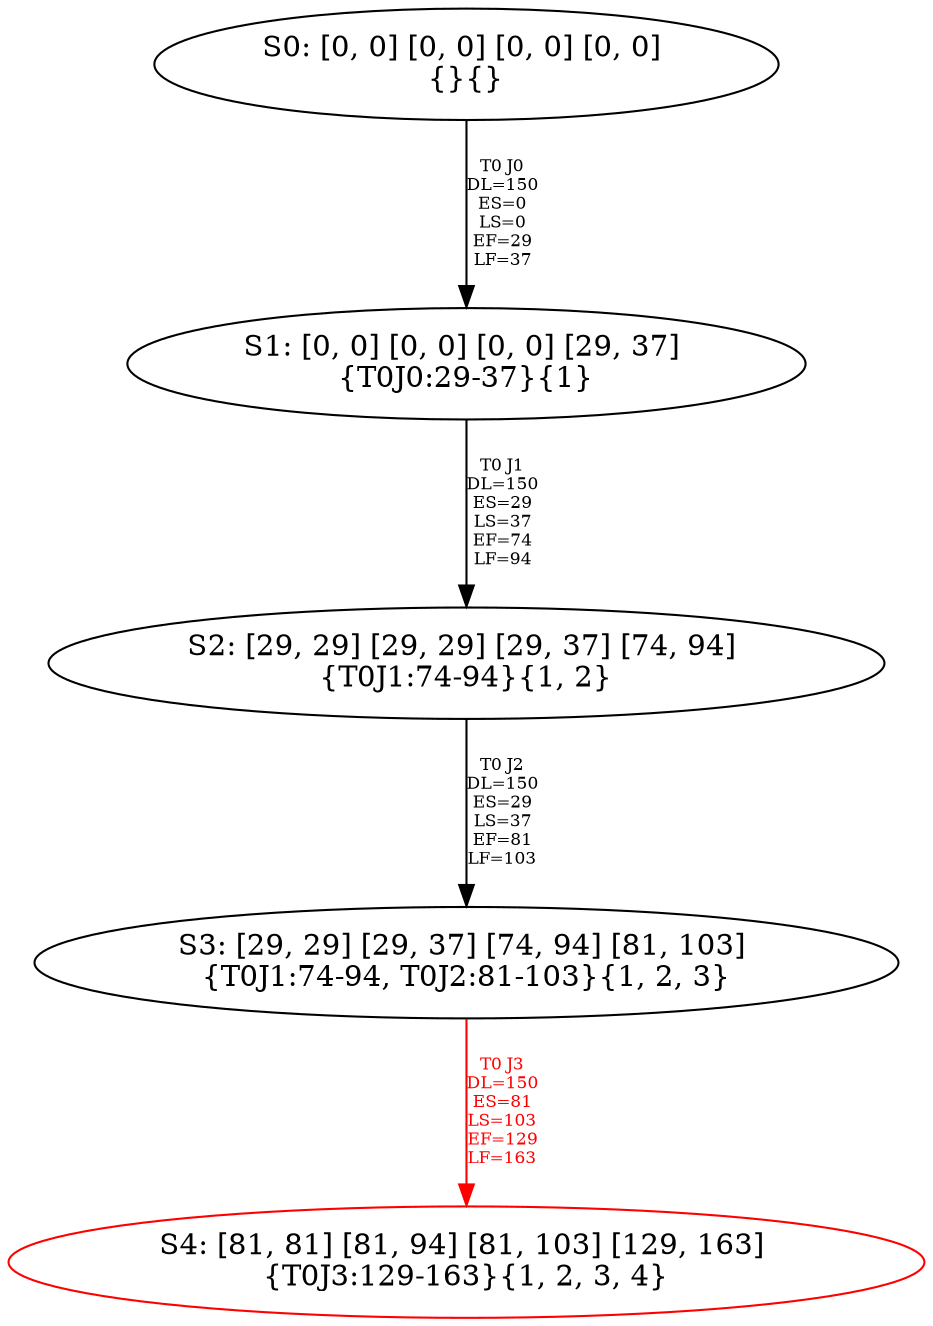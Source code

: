 digraph {
	S0[label="S0: [0, 0] [0, 0] [0, 0] [0, 0] \n{}{}"];
	S1[label="S1: [0, 0] [0, 0] [0, 0] [29, 37] \n{T0J0:29-37}{1}"];
	S2[label="S2: [29, 29] [29, 29] [29, 37] [74, 94] \n{T0J1:74-94}{1, 2}"];
	S3[label="S3: [29, 29] [29, 37] [74, 94] [81, 103] \n{T0J1:74-94, T0J2:81-103}{1, 2, 3}"];
	S4[label="S4: [81, 81] [81, 94] [81, 103] [129, 163] \n{T0J3:129-163}{1, 2, 3, 4}"];
	S0 -> S1[label="T0 J0\nDL=150\nES=0\nLS=0\nEF=29\nLF=37",fontsize=8];
	S1 -> S2[label="T0 J1\nDL=150\nES=29\nLS=37\nEF=74\nLF=94",fontsize=8];
	S2 -> S3[label="T0 J2\nDL=150\nES=29\nLS=37\nEF=81\nLF=103",fontsize=8];
	S3 -> S4[label="T0 J3\nDL=150\nES=81\nLS=103\nEF=129\nLF=163",color=Red,fontcolor=Red,fontsize=8];
S4[color=Red];
}
